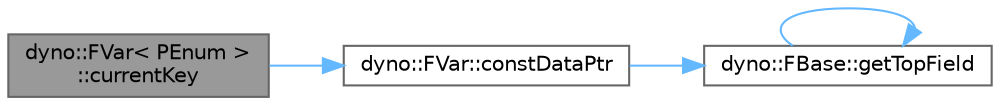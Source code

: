 digraph "dyno::FVar&lt; PEnum &gt;::currentKey"
{
 // LATEX_PDF_SIZE
  bgcolor="transparent";
  edge [fontname=Helvetica,fontsize=10,labelfontname=Helvetica,labelfontsize=10];
  node [fontname=Helvetica,fontsize=10,shape=box,height=0.2,width=0.4];
  rankdir="LR";
  Node1 [id="Node000001",label="dyno::FVar\< PEnum \>\l::currentKey",height=0.2,width=0.4,color="gray40", fillcolor="grey60", style="filled", fontcolor="black",tooltip=" "];
  Node1 -> Node2 [id="edge1_Node000001_Node000002",color="steelblue1",style="solid",tooltip=" "];
  Node2 [id="Node000002",label="dyno::FVar::constDataPtr",height=0.2,width=0.4,color="grey40", fillcolor="white", style="filled",URL="$classdyno_1_1_f_var.html#adcf55c96c1f20a0a52a679bbb0f13a02",tooltip=" "];
  Node2 -> Node3 [id="edge2_Node000002_Node000003",color="steelblue1",style="solid",tooltip=" "];
  Node3 [id="Node000003",label="dyno::FBase::getTopField",height=0.2,width=0.4,color="grey40", fillcolor="white", style="filled",URL="$classdyno_1_1_f_base.html#a2019aff22a4a3a85a1fbc1ef5e03d143",tooltip=" "];
  Node3 -> Node3 [id="edge3_Node000003_Node000003",color="steelblue1",style="solid",tooltip=" "];
}
